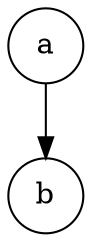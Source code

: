 digraph title {
    node[shape=circle fixedsize=true style=filled fillcolor=white colorscheme=accent8 ];
    a->b;
}
